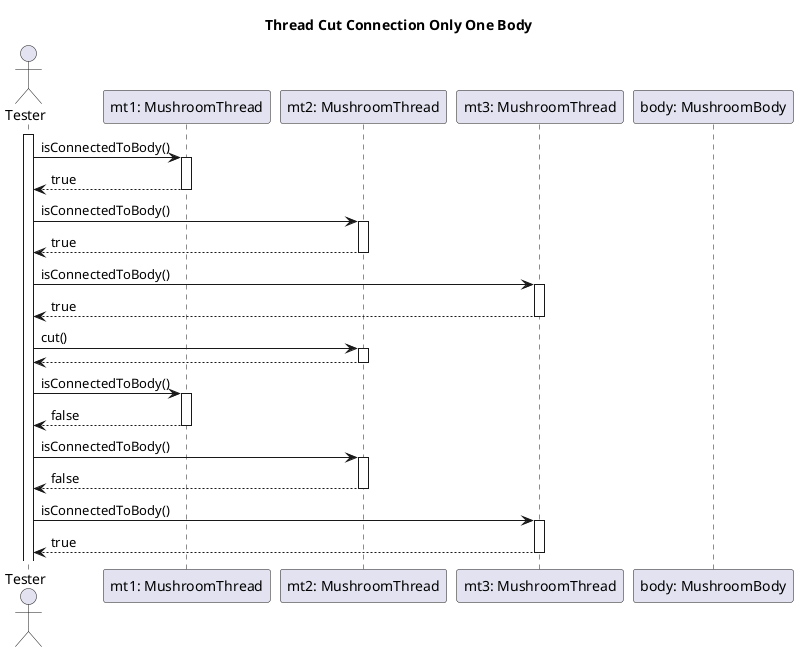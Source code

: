 @startuml Thread Cut Connection Only One Body

title Thread Cut Connection Only One Body

actor "Tester" as tester

participant "mt1: MushroomThread" as mt1
participant "mt2: MushroomThread" as mt2
participant "mt3: MushroomThread" as mt3

participant "body: MushroomBody" as mb

activate tester

tester -> mt1: isConnectedToBody()
activate mt1
mt1 --> tester: true
deactivate mt1

tester -> mt2: isConnectedToBody()
activate mt2
mt2 --> tester: true
deactivate mt2

tester -> mt3: isConnectedToBody()
activate mt3
mt3 --> tester: true
deactivate mt3

tester -> mt2: cut()
activate mt2
mt2 --> tester
deactivate mt2

tester -> mt1: isConnectedToBody()
activate mt1
mt1 --> tester: false
deactivate mt1

tester -> mt2: isConnectedToBody()
activate mt2
mt2 --> tester: false
deactivate mt2

tester -> mt3: isConnectedToBody()
activate mt3
mt3 --> tester: true
deactivate mt3

@enduml